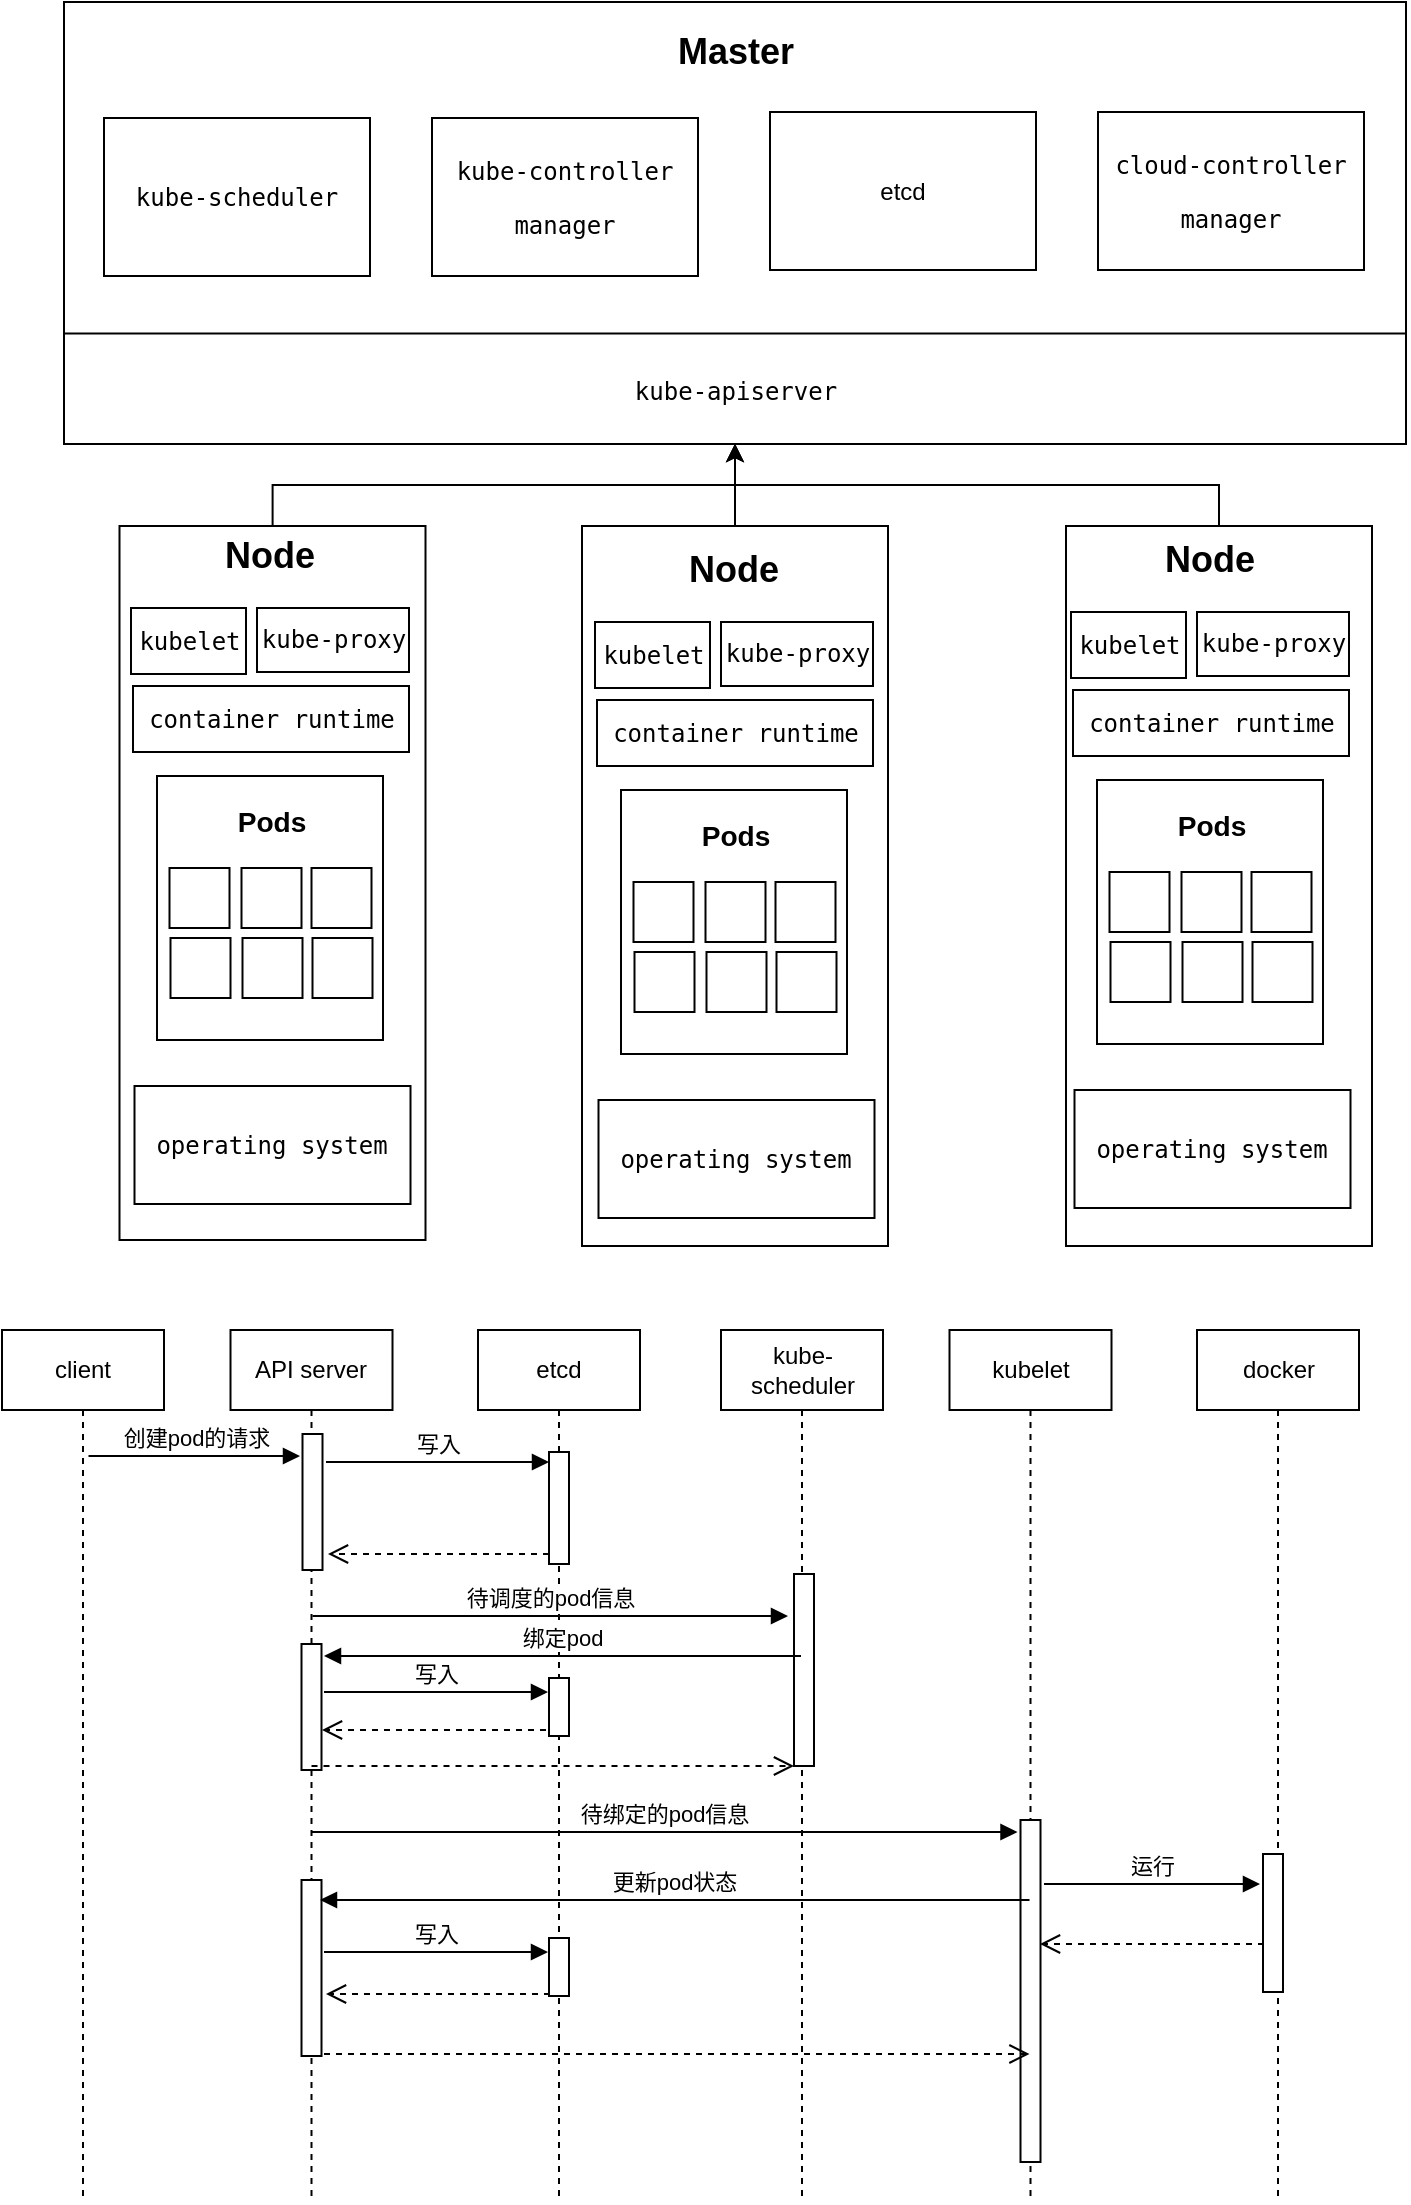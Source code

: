 <mxfile version="24.4.8" type="github">
  <diagram name="第 1 页" id="wH5PDqUqGCJ1FevBNGRv">
    <mxGraphModel dx="1306" dy="658" grid="0" gridSize="10" guides="1" tooltips="1" connect="1" arrows="1" fold="1" page="1" pageScale="1" pageWidth="827" pageHeight="1169" math="0" shadow="0">
      <root>
        <mxCell id="0" />
        <mxCell id="1" parent="0" />
        <mxCell id="e2egEsfc0hDd3P4DWXBd-1" value="&lt;h2 style=&quot;line-height: 170%;&quot;&gt;&lt;br&gt;&lt;/h2&gt;" style="rounded=0;whiteSpace=wrap;html=1;" parent="1" vertex="1">
          <mxGeometry x="70" y="118" width="671" height="221" as="geometry" />
        </mxCell>
        <mxCell id="e2egEsfc0hDd3P4DWXBd-2" value="&lt;pre&gt;kube-scheduler&lt;/pre&gt;" style="rounded=0;whiteSpace=wrap;html=1;" parent="1" vertex="1">
          <mxGeometry x="90" y="176" width="133" height="79" as="geometry" />
        </mxCell>
        <mxCell id="e2egEsfc0hDd3P4DWXBd-3" value="&lt;h2&gt;Master&lt;/h2&gt;" style="text;strokeColor=none;align=center;fillColor=none;html=1;verticalAlign=middle;whiteSpace=wrap;rounded=0;" parent="1" vertex="1">
          <mxGeometry x="375.5" y="128" width="60" height="30" as="geometry" />
        </mxCell>
        <mxCell id="e2egEsfc0hDd3P4DWXBd-10" value="" style="endArrow=none;html=1;rounded=0;entryX=1;entryY=0.75;entryDx=0;entryDy=0;exitX=0;exitY=0.75;exitDx=0;exitDy=0;" parent="1" source="e2egEsfc0hDd3P4DWXBd-1" target="e2egEsfc0hDd3P4DWXBd-1" edge="1">
          <mxGeometry width="50" height="50" relative="1" as="geometry">
            <mxPoint x="69" y="290" as="sourcePoint" />
            <mxPoint x="469" y="384" as="targetPoint" />
          </mxGeometry>
        </mxCell>
        <mxCell id="e2egEsfc0hDd3P4DWXBd-11" value="&lt;pre&gt;kube-apiserver&lt;/pre&gt;" style="text;strokeColor=none;align=center;fillColor=none;html=1;verticalAlign=middle;whiteSpace=wrap;rounded=0;" parent="1" vertex="1">
          <mxGeometry x="319.5" y="298" width="172" height="30" as="geometry" />
        </mxCell>
        <mxCell id="e2egEsfc0hDd3P4DWXBd-12" value="&lt;pre&gt;&lt;pre&gt;kube-controller&lt;/pre&gt;&lt;pre&gt;manager&lt;/pre&gt;&lt;/pre&gt;" style="rounded=0;whiteSpace=wrap;html=1;" parent="1" vertex="1">
          <mxGeometry x="254" y="176" width="133" height="79" as="geometry" />
        </mxCell>
        <mxCell id="e2egEsfc0hDd3P4DWXBd-13" value="&lt;pre&gt;&lt;span style=&quot;font-family: Helvetica; white-space: normal;&quot;&gt;etcd&lt;/span&gt;&lt;br&gt;&lt;/pre&gt;" style="rounded=0;whiteSpace=wrap;html=1;" parent="1" vertex="1">
          <mxGeometry x="423" y="173" width="133" height="79" as="geometry" />
        </mxCell>
        <mxCell id="e2egEsfc0hDd3P4DWXBd-14" value="&lt;pre&gt;&lt;pre&gt;cloud-controller&lt;/pre&gt;&lt;pre&gt;manager&lt;/pre&gt;&lt;/pre&gt;" style="rounded=0;whiteSpace=wrap;html=1;" parent="1" vertex="1">
          <mxGeometry x="587" y="173" width="133" height="79" as="geometry" />
        </mxCell>
        <mxCell id="e2egEsfc0hDd3P4DWXBd-70" style="edgeStyle=orthogonalEdgeStyle;rounded=0;orthogonalLoop=1;jettySize=auto;html=1;entryX=0.5;entryY=1;entryDx=0;entryDy=0;" parent="1" source="e2egEsfc0hDd3P4DWXBd-15" target="e2egEsfc0hDd3P4DWXBd-1" edge="1">
          <mxGeometry relative="1" as="geometry" />
        </mxCell>
        <mxCell id="e2egEsfc0hDd3P4DWXBd-15" value="" style="rounded=0;whiteSpace=wrap;html=1;" parent="1" vertex="1">
          <mxGeometry x="97.75" y="380" width="153" height="357" as="geometry" />
        </mxCell>
        <mxCell id="e2egEsfc0hDd3P4DWXBd-16" value="&lt;h2&gt;Node&lt;/h2&gt;" style="text;strokeColor=none;align=center;fillColor=none;html=1;verticalAlign=middle;whiteSpace=wrap;rounded=0;" parent="1" vertex="1">
          <mxGeometry x="143" y="380" width="60" height="30" as="geometry" />
        </mxCell>
        <mxCell id="e2egEsfc0hDd3P4DWXBd-19" value="&lt;pre&gt;kubelet&lt;/pre&gt;" style="rounded=0;whiteSpace=wrap;html=1;" parent="1" vertex="1">
          <mxGeometry x="103.5" y="421" width="57.5" height="33" as="geometry" />
        </mxCell>
        <mxCell id="e2egEsfc0hDd3P4DWXBd-21" value="&lt;pre&gt;kube-proxy&lt;/pre&gt;" style="rounded=0;whiteSpace=wrap;html=1;" parent="1" vertex="1">
          <mxGeometry x="166.5" y="421" width="76" height="32" as="geometry" />
        </mxCell>
        <mxCell id="e2egEsfc0hDd3P4DWXBd-22" value="&lt;pre&gt;&lt;br&gt;&lt;/pre&gt;" style="rounded=0;whiteSpace=wrap;html=1;" parent="1" vertex="1">
          <mxGeometry x="116.5" y="505" width="113" height="132" as="geometry" />
        </mxCell>
        <mxCell id="e2egEsfc0hDd3P4DWXBd-23" value="&lt;h3&gt;Pods&lt;/h3&gt;" style="text;strokeColor=none;align=center;fillColor=none;html=1;verticalAlign=middle;whiteSpace=wrap;rounded=0;" parent="1" vertex="1">
          <mxGeometry x="143.5" y="513" width="60" height="30" as="geometry" />
        </mxCell>
        <mxCell id="e2egEsfc0hDd3P4DWXBd-24" value="" style="rounded=0;whiteSpace=wrap;html=1;" parent="1" vertex="1">
          <mxGeometry x="122.75" y="551" width="30" height="30" as="geometry" />
        </mxCell>
        <mxCell id="e2egEsfc0hDd3P4DWXBd-26" value="" style="rounded=0;whiteSpace=wrap;html=1;" parent="1" vertex="1">
          <mxGeometry x="158.75" y="551" width="30" height="30" as="geometry" />
        </mxCell>
        <mxCell id="e2egEsfc0hDd3P4DWXBd-27" value="" style="rounded=0;whiteSpace=wrap;html=1;" parent="1" vertex="1">
          <mxGeometry x="193.75" y="551" width="30" height="30" as="geometry" />
        </mxCell>
        <mxCell id="e2egEsfc0hDd3P4DWXBd-29" value="" style="rounded=0;whiteSpace=wrap;html=1;" parent="1" vertex="1">
          <mxGeometry x="123.25" y="586" width="30" height="30" as="geometry" />
        </mxCell>
        <mxCell id="e2egEsfc0hDd3P4DWXBd-30" value="" style="rounded=0;whiteSpace=wrap;html=1;" parent="1" vertex="1">
          <mxGeometry x="159.25" y="586" width="30" height="30" as="geometry" />
        </mxCell>
        <mxCell id="e2egEsfc0hDd3P4DWXBd-31" value="" style="rounded=0;whiteSpace=wrap;html=1;" parent="1" vertex="1">
          <mxGeometry x="194.25" y="586" width="30" height="30" as="geometry" />
        </mxCell>
        <mxCell id="e2egEsfc0hDd3P4DWXBd-39" value="&lt;pre&gt;container runtime&lt;/pre&gt;" style="rounded=0;whiteSpace=wrap;html=1;" parent="1" vertex="1">
          <mxGeometry x="104.5" y="460" width="138" height="33" as="geometry" />
        </mxCell>
        <mxCell id="e2egEsfc0hDd3P4DWXBd-40" value="&lt;pre&gt;operating system&lt;/pre&gt;" style="rounded=0;whiteSpace=wrap;html=1;" parent="1" vertex="1">
          <mxGeometry x="105.25" y="660" width="138" height="59" as="geometry" />
        </mxCell>
        <mxCell id="e2egEsfc0hDd3P4DWXBd-74" style="edgeStyle=orthogonalEdgeStyle;rounded=0;orthogonalLoop=1;jettySize=auto;html=1;entryX=0.5;entryY=1;entryDx=0;entryDy=0;" parent="1" source="e2egEsfc0hDd3P4DWXBd-41" target="e2egEsfc0hDd3P4DWXBd-1" edge="1">
          <mxGeometry relative="1" as="geometry" />
        </mxCell>
        <mxCell id="e2egEsfc0hDd3P4DWXBd-41" value="" style="rounded=0;whiteSpace=wrap;html=1;" parent="1" vertex="1">
          <mxGeometry x="329" y="380" width="153" height="360" as="geometry" />
        </mxCell>
        <mxCell id="e2egEsfc0hDd3P4DWXBd-42" value="&lt;h2&gt;Node&lt;/h2&gt;" style="text;strokeColor=none;align=center;fillColor=none;html=1;verticalAlign=middle;whiteSpace=wrap;rounded=0;" parent="1" vertex="1">
          <mxGeometry x="375" y="387" width="60" height="30" as="geometry" />
        </mxCell>
        <mxCell id="e2egEsfc0hDd3P4DWXBd-43" value="&lt;pre&gt;kubelet&lt;/pre&gt;" style="rounded=0;whiteSpace=wrap;html=1;" parent="1" vertex="1">
          <mxGeometry x="335.5" y="428" width="57.5" height="33" as="geometry" />
        </mxCell>
        <mxCell id="e2egEsfc0hDd3P4DWXBd-44" value="&lt;pre&gt;kube-proxy&lt;/pre&gt;" style="rounded=0;whiteSpace=wrap;html=1;" parent="1" vertex="1">
          <mxGeometry x="398.5" y="428" width="76" height="32" as="geometry" />
        </mxCell>
        <mxCell id="e2egEsfc0hDd3P4DWXBd-45" value="&lt;pre&gt;&lt;br&gt;&lt;/pre&gt;" style="rounded=0;whiteSpace=wrap;html=1;" parent="1" vertex="1">
          <mxGeometry x="348.5" y="512" width="113" height="132" as="geometry" />
        </mxCell>
        <mxCell id="e2egEsfc0hDd3P4DWXBd-46" value="&lt;h3&gt;Pods&lt;/h3&gt;" style="text;strokeColor=none;align=center;fillColor=none;html=1;verticalAlign=middle;whiteSpace=wrap;rounded=0;" parent="1" vertex="1">
          <mxGeometry x="375.5" y="520" width="60" height="30" as="geometry" />
        </mxCell>
        <mxCell id="e2egEsfc0hDd3P4DWXBd-47" value="" style="rounded=0;whiteSpace=wrap;html=1;" parent="1" vertex="1">
          <mxGeometry x="354.75" y="558" width="30" height="30" as="geometry" />
        </mxCell>
        <mxCell id="e2egEsfc0hDd3P4DWXBd-48" value="" style="rounded=0;whiteSpace=wrap;html=1;" parent="1" vertex="1">
          <mxGeometry x="390.75" y="558" width="30" height="30" as="geometry" />
        </mxCell>
        <mxCell id="e2egEsfc0hDd3P4DWXBd-49" value="" style="rounded=0;whiteSpace=wrap;html=1;" parent="1" vertex="1">
          <mxGeometry x="425.75" y="558" width="30" height="30" as="geometry" />
        </mxCell>
        <mxCell id="e2egEsfc0hDd3P4DWXBd-50" value="" style="rounded=0;whiteSpace=wrap;html=1;" parent="1" vertex="1">
          <mxGeometry x="355.25" y="593" width="30" height="30" as="geometry" />
        </mxCell>
        <mxCell id="e2egEsfc0hDd3P4DWXBd-51" value="" style="rounded=0;whiteSpace=wrap;html=1;" parent="1" vertex="1">
          <mxGeometry x="391.25" y="593" width="30" height="30" as="geometry" />
        </mxCell>
        <mxCell id="e2egEsfc0hDd3P4DWXBd-52" value="" style="rounded=0;whiteSpace=wrap;html=1;" parent="1" vertex="1">
          <mxGeometry x="426.25" y="593" width="30" height="30" as="geometry" />
        </mxCell>
        <mxCell id="e2egEsfc0hDd3P4DWXBd-53" value="&lt;pre&gt;container runtime&lt;/pre&gt;" style="rounded=0;whiteSpace=wrap;html=1;" parent="1" vertex="1">
          <mxGeometry x="336.5" y="467" width="138" height="33" as="geometry" />
        </mxCell>
        <mxCell id="e2egEsfc0hDd3P4DWXBd-54" value="&lt;pre&gt;operating system&lt;/pre&gt;" style="rounded=0;whiteSpace=wrap;html=1;" parent="1" vertex="1">
          <mxGeometry x="337.25" y="667" width="138" height="59" as="geometry" />
        </mxCell>
        <mxCell id="e2egEsfc0hDd3P4DWXBd-73" style="edgeStyle=orthogonalEdgeStyle;rounded=0;orthogonalLoop=1;jettySize=auto;html=1;entryX=0.5;entryY=1;entryDx=0;entryDy=0;" parent="1" source="e2egEsfc0hDd3P4DWXBd-55" target="e2egEsfc0hDd3P4DWXBd-1" edge="1">
          <mxGeometry relative="1" as="geometry" />
        </mxCell>
        <mxCell id="e2egEsfc0hDd3P4DWXBd-55" value="" style="rounded=0;whiteSpace=wrap;html=1;" parent="1" vertex="1">
          <mxGeometry x="571" y="380" width="153" height="360" as="geometry" />
        </mxCell>
        <mxCell id="e2egEsfc0hDd3P4DWXBd-56" value="&lt;h2&gt;Node&lt;/h2&gt;" style="text;strokeColor=none;align=center;fillColor=none;html=1;verticalAlign=middle;whiteSpace=wrap;rounded=0;" parent="1" vertex="1">
          <mxGeometry x="613" y="382" width="60" height="30" as="geometry" />
        </mxCell>
        <mxCell id="e2egEsfc0hDd3P4DWXBd-57" value="&lt;pre&gt;kubelet&lt;/pre&gt;" style="rounded=0;whiteSpace=wrap;html=1;" parent="1" vertex="1">
          <mxGeometry x="573.5" y="423" width="57.5" height="33" as="geometry" />
        </mxCell>
        <mxCell id="e2egEsfc0hDd3P4DWXBd-58" value="&lt;pre&gt;kube-proxy&lt;/pre&gt;" style="rounded=0;whiteSpace=wrap;html=1;" parent="1" vertex="1">
          <mxGeometry x="636.5" y="423" width="76" height="32" as="geometry" />
        </mxCell>
        <mxCell id="e2egEsfc0hDd3P4DWXBd-59" value="&lt;pre&gt;&lt;br&gt;&lt;/pre&gt;" style="rounded=0;whiteSpace=wrap;html=1;" parent="1" vertex="1">
          <mxGeometry x="586.5" y="507" width="113" height="132" as="geometry" />
        </mxCell>
        <mxCell id="e2egEsfc0hDd3P4DWXBd-60" value="&lt;h3&gt;Pods&lt;/h3&gt;" style="text;strokeColor=none;align=center;fillColor=none;html=1;verticalAlign=middle;whiteSpace=wrap;rounded=0;" parent="1" vertex="1">
          <mxGeometry x="613.5" y="515" width="60" height="30" as="geometry" />
        </mxCell>
        <mxCell id="e2egEsfc0hDd3P4DWXBd-61" value="" style="rounded=0;whiteSpace=wrap;html=1;" parent="1" vertex="1">
          <mxGeometry x="592.75" y="553" width="30" height="30" as="geometry" />
        </mxCell>
        <mxCell id="e2egEsfc0hDd3P4DWXBd-62" value="" style="rounded=0;whiteSpace=wrap;html=1;" parent="1" vertex="1">
          <mxGeometry x="628.75" y="553" width="30" height="30" as="geometry" />
        </mxCell>
        <mxCell id="e2egEsfc0hDd3P4DWXBd-63" value="" style="rounded=0;whiteSpace=wrap;html=1;" parent="1" vertex="1">
          <mxGeometry x="663.75" y="553" width="30" height="30" as="geometry" />
        </mxCell>
        <mxCell id="e2egEsfc0hDd3P4DWXBd-64" value="" style="rounded=0;whiteSpace=wrap;html=1;" parent="1" vertex="1">
          <mxGeometry x="593.25" y="588" width="30" height="30" as="geometry" />
        </mxCell>
        <mxCell id="e2egEsfc0hDd3P4DWXBd-65" value="" style="rounded=0;whiteSpace=wrap;html=1;" parent="1" vertex="1">
          <mxGeometry x="629.25" y="588" width="30" height="30" as="geometry" />
        </mxCell>
        <mxCell id="e2egEsfc0hDd3P4DWXBd-66" value="" style="rounded=0;whiteSpace=wrap;html=1;" parent="1" vertex="1">
          <mxGeometry x="664.25" y="588" width="30" height="30" as="geometry" />
        </mxCell>
        <mxCell id="e2egEsfc0hDd3P4DWXBd-67" value="&lt;pre&gt;container runtime&lt;/pre&gt;" style="rounded=0;whiteSpace=wrap;html=1;" parent="1" vertex="1">
          <mxGeometry x="574.5" y="462" width="138" height="33" as="geometry" />
        </mxCell>
        <mxCell id="e2egEsfc0hDd3P4DWXBd-68" value="&lt;pre&gt;operating system&lt;/pre&gt;" style="rounded=0;whiteSpace=wrap;html=1;" parent="1" vertex="1">
          <mxGeometry x="575.25" y="662" width="138" height="59" as="geometry" />
        </mxCell>
        <mxCell id="70zg-Wr7ftalEUocuVIk-8" value="client" style="shape=umlLifeline;perimeter=lifelinePerimeter;whiteSpace=wrap;html=1;container=1;dropTarget=0;collapsible=0;recursiveResize=0;outlineConnect=0;portConstraint=eastwest;newEdgeStyle={&quot;curved&quot;:0,&quot;rounded&quot;:0};" vertex="1" parent="1">
          <mxGeometry x="39" y="782" width="81" height="436" as="geometry" />
        </mxCell>
        <mxCell id="70zg-Wr7ftalEUocuVIk-13" value="API server" style="shape=umlLifeline;perimeter=lifelinePerimeter;whiteSpace=wrap;html=1;container=1;dropTarget=0;collapsible=0;recursiveResize=0;outlineConnect=0;portConstraint=eastwest;newEdgeStyle={&quot;curved&quot;:0,&quot;rounded&quot;:0};" vertex="1" parent="1">
          <mxGeometry x="153.25" y="782" width="81" height="436" as="geometry" />
        </mxCell>
        <mxCell id="70zg-Wr7ftalEUocuVIk-22" value="" style="html=1;points=[[0,0,0,0,5],[0,1,0,0,-5],[1,0,0,0,5],[1,1,0,0,-5]];perimeter=orthogonalPerimeter;outlineConnect=0;targetShapes=umlLifeline;portConstraint=eastwest;newEdgeStyle={&quot;curved&quot;:0,&quot;rounded&quot;:0};" vertex="1" parent="70zg-Wr7ftalEUocuVIk-13">
          <mxGeometry x="36" y="52" width="10" height="68" as="geometry" />
        </mxCell>
        <mxCell id="70zg-Wr7ftalEUocuVIk-25" value="" style="html=1;points=[[0,0,0,0,5],[0,1,0,0,-5],[1,0,0,0,5],[1,1,0,0,-5]];perimeter=orthogonalPerimeter;outlineConnect=0;targetShapes=umlLifeline;portConstraint=eastwest;newEdgeStyle={&quot;curved&quot;:0,&quot;rounded&quot;:0};" vertex="1" parent="70zg-Wr7ftalEUocuVIk-13">
          <mxGeometry x="35.5" y="157" width="10" height="63" as="geometry" />
        </mxCell>
        <mxCell id="70zg-Wr7ftalEUocuVIk-37" value="" style="html=1;points=[[0,0,0,0,5],[0,1,0,0,-5],[1,0,0,0,5],[1,1,0,0,-5]];perimeter=orthogonalPerimeter;outlineConnect=0;targetShapes=umlLifeline;portConstraint=eastwest;newEdgeStyle={&quot;curved&quot;:0,&quot;rounded&quot;:0};" vertex="1" parent="70zg-Wr7ftalEUocuVIk-13">
          <mxGeometry x="35.5" y="275" width="10" height="88" as="geometry" />
        </mxCell>
        <mxCell id="70zg-Wr7ftalEUocuVIk-14" value="etcd" style="shape=umlLifeline;perimeter=lifelinePerimeter;whiteSpace=wrap;html=1;container=1;dropTarget=0;collapsible=0;recursiveResize=0;outlineConnect=0;portConstraint=eastwest;newEdgeStyle={&quot;curved&quot;:0,&quot;rounded&quot;:0};" vertex="1" parent="1">
          <mxGeometry x="277" y="782" width="81" height="436" as="geometry" />
        </mxCell>
        <mxCell id="70zg-Wr7ftalEUocuVIk-18" value="" style="html=1;points=[[0,0,0,0,5],[0,1,0,0,-5],[1,0,0,0,5],[1,1,0,0,-5]];perimeter=orthogonalPerimeter;outlineConnect=0;targetShapes=umlLifeline;portConstraint=eastwest;newEdgeStyle={&quot;curved&quot;:0,&quot;rounded&quot;:0};" vertex="1" parent="70zg-Wr7ftalEUocuVIk-14">
          <mxGeometry x="35.5" y="61" width="10" height="56" as="geometry" />
        </mxCell>
        <mxCell id="70zg-Wr7ftalEUocuVIk-28" value="" style="html=1;points=[[0,0,0,0,5],[0,1,0,0,-5],[1,0,0,0,5],[1,1,0,0,-5]];perimeter=orthogonalPerimeter;outlineConnect=0;targetShapes=umlLifeline;portConstraint=eastwest;newEdgeStyle={&quot;curved&quot;:0,&quot;rounded&quot;:0};" vertex="1" parent="70zg-Wr7ftalEUocuVIk-14">
          <mxGeometry x="35.5" y="174" width="10" height="29" as="geometry" />
        </mxCell>
        <mxCell id="70zg-Wr7ftalEUocuVIk-39" value="" style="html=1;points=[[0,0,0,0,5],[0,1,0,0,-5],[1,0,0,0,5],[1,1,0,0,-5]];perimeter=orthogonalPerimeter;outlineConnect=0;targetShapes=umlLifeline;portConstraint=eastwest;newEdgeStyle={&quot;curved&quot;:0,&quot;rounded&quot;:0};" vertex="1" parent="70zg-Wr7ftalEUocuVIk-14">
          <mxGeometry x="35.5" y="304" width="10" height="29" as="geometry" />
        </mxCell>
        <mxCell id="70zg-Wr7ftalEUocuVIk-15" value="kube-scheduler" style="shape=umlLifeline;perimeter=lifelinePerimeter;whiteSpace=wrap;html=1;container=1;dropTarget=0;collapsible=0;recursiveResize=0;outlineConnect=0;portConstraint=eastwest;newEdgeStyle={&quot;curved&quot;:0,&quot;rounded&quot;:0};" vertex="1" parent="1">
          <mxGeometry x="398.5" y="782" width="81" height="436" as="geometry" />
        </mxCell>
        <mxCell id="70zg-Wr7ftalEUocuVIk-23" value="" style="html=1;points=[[0,0,0,0,5],[0,1,0,0,-5],[1,0,0,0,5],[1,1,0,0,-5]];perimeter=orthogonalPerimeter;outlineConnect=0;targetShapes=umlLifeline;portConstraint=eastwest;newEdgeStyle={&quot;curved&quot;:0,&quot;rounded&quot;:0};" vertex="1" parent="70zg-Wr7ftalEUocuVIk-15">
          <mxGeometry x="36.5" y="122" width="10" height="96" as="geometry" />
        </mxCell>
        <mxCell id="70zg-Wr7ftalEUocuVIk-16" value="kubelet" style="shape=umlLifeline;perimeter=lifelinePerimeter;whiteSpace=wrap;html=1;container=1;dropTarget=0;collapsible=0;recursiveResize=0;outlineConnect=0;portConstraint=eastwest;newEdgeStyle={&quot;curved&quot;:0,&quot;rounded&quot;:0};" vertex="1" parent="1">
          <mxGeometry x="512.75" y="782" width="81" height="436" as="geometry" />
        </mxCell>
        <mxCell id="70zg-Wr7ftalEUocuVIk-34" value="" style="html=1;points=[[0,0,0,0,5],[0,1,0,0,-5],[1,0,0,0,5],[1,1,0,0,-5]];perimeter=orthogonalPerimeter;outlineConnect=0;targetShapes=umlLifeline;portConstraint=eastwest;newEdgeStyle={&quot;curved&quot;:0,&quot;rounded&quot;:0};" vertex="1" parent="70zg-Wr7ftalEUocuVIk-16">
          <mxGeometry x="35.5" y="245" width="10" height="171" as="geometry" />
        </mxCell>
        <mxCell id="70zg-Wr7ftalEUocuVIk-17" value="docker" style="shape=umlLifeline;perimeter=lifelinePerimeter;whiteSpace=wrap;html=1;container=1;dropTarget=0;collapsible=0;recursiveResize=0;outlineConnect=0;portConstraint=eastwest;newEdgeStyle={&quot;curved&quot;:0,&quot;rounded&quot;:0};" vertex="1" parent="1">
          <mxGeometry x="636.5" y="782" width="81" height="436" as="geometry" />
        </mxCell>
        <mxCell id="70zg-Wr7ftalEUocuVIk-42" value="" style="html=1;points=[[0,0,0,0,5],[0,1,0,0,-5],[1,0,0,0,5],[1,1,0,0,-5]];perimeter=orthogonalPerimeter;outlineConnect=0;targetShapes=umlLifeline;portConstraint=eastwest;newEdgeStyle={&quot;curved&quot;:0,&quot;rounded&quot;:0};" vertex="1" parent="70zg-Wr7ftalEUocuVIk-17">
          <mxGeometry x="33" y="262" width="10" height="69" as="geometry" />
        </mxCell>
        <mxCell id="70zg-Wr7ftalEUocuVIk-21" value="创建pod的请求" style="html=1;verticalAlign=bottom;endArrow=block;curved=0;rounded=0;" edge="1" parent="1">
          <mxGeometry x="0.009" relative="1" as="geometry">
            <mxPoint x="82.25" y="845" as="sourcePoint" />
            <mxPoint x="188" y="845" as="targetPoint" />
            <mxPoint as="offset" />
          </mxGeometry>
        </mxCell>
        <mxCell id="70zg-Wr7ftalEUocuVIk-19" value="写入" style="html=1;verticalAlign=bottom;endArrow=block;curved=0;rounded=0;entryX=0;entryY=0;entryDx=0;entryDy=5;" edge="1" target="70zg-Wr7ftalEUocuVIk-18" parent="1">
          <mxGeometry relative="1" as="geometry">
            <mxPoint x="201" y="848" as="sourcePoint" />
          </mxGeometry>
        </mxCell>
        <mxCell id="70zg-Wr7ftalEUocuVIk-20" value="" style="html=1;verticalAlign=bottom;endArrow=open;dashed=1;endSize=8;curved=0;rounded=0;exitX=0;exitY=1;exitDx=0;exitDy=-5;" edge="1" source="70zg-Wr7ftalEUocuVIk-18" parent="1">
          <mxGeometry relative="1" as="geometry">
            <mxPoint x="202" y="894" as="targetPoint" />
          </mxGeometry>
        </mxCell>
        <mxCell id="70zg-Wr7ftalEUocuVIk-24" value="待调度的pod信息" style="html=1;verticalAlign=bottom;endArrow=block;curved=0;rounded=0;" edge="1" parent="1">
          <mxGeometry width="80" relative="1" as="geometry">
            <mxPoint x="194.25" y="925" as="sourcePoint" />
            <mxPoint x="432" y="925" as="targetPoint" />
          </mxGeometry>
        </mxCell>
        <mxCell id="70zg-Wr7ftalEUocuVIk-27" value="绑定pod" style="html=1;verticalAlign=bottom;endArrow=block;curved=0;rounded=0;" edge="1" parent="1" source="70zg-Wr7ftalEUocuVIk-15">
          <mxGeometry width="80" relative="1" as="geometry">
            <mxPoint x="294.75" y="945" as="sourcePoint" />
            <mxPoint x="200" y="945" as="targetPoint" />
          </mxGeometry>
        </mxCell>
        <mxCell id="70zg-Wr7ftalEUocuVIk-30" value="写入" style="html=1;verticalAlign=bottom;endArrow=block;curved=0;rounded=0;" edge="1" parent="1">
          <mxGeometry width="80" relative="1" as="geometry">
            <mxPoint x="200" y="963" as="sourcePoint" />
            <mxPoint x="312" y="963" as="targetPoint" />
          </mxGeometry>
        </mxCell>
        <mxCell id="70zg-Wr7ftalEUocuVIk-32" value="" style="html=1;verticalAlign=bottom;endArrow=open;dashed=1;endSize=8;curved=0;rounded=0;" edge="1" parent="1">
          <mxGeometry relative="1" as="geometry">
            <mxPoint x="311" y="982" as="sourcePoint" />
            <mxPoint x="199" y="982" as="targetPoint" />
          </mxGeometry>
        </mxCell>
        <mxCell id="70zg-Wr7ftalEUocuVIk-33" value="" style="html=1;verticalAlign=bottom;endArrow=open;dashed=1;endSize=8;curved=0;rounded=0;" edge="1" parent="1" source="70zg-Wr7ftalEUocuVIk-13" target="70zg-Wr7ftalEUocuVIk-23">
          <mxGeometry relative="1" as="geometry">
            <mxPoint x="303" y="1022" as="sourcePoint" />
            <mxPoint x="223" y="1022" as="targetPoint" />
          </mxGeometry>
        </mxCell>
        <mxCell id="70zg-Wr7ftalEUocuVIk-36" value="待绑定的pod信息" style="html=1;verticalAlign=bottom;endArrow=block;curved=0;rounded=0;" edge="1" parent="1" source="70zg-Wr7ftalEUocuVIk-13">
          <mxGeometry width="80" relative="1" as="geometry">
            <mxPoint x="309" y="1033" as="sourcePoint" />
            <mxPoint x="546.75" y="1033" as="targetPoint" />
          </mxGeometry>
        </mxCell>
        <mxCell id="70zg-Wr7ftalEUocuVIk-38" value="更新pod状态" style="html=1;verticalAlign=bottom;endArrow=block;curved=0;rounded=0;" edge="1" parent="1" source="70zg-Wr7ftalEUocuVIk-16">
          <mxGeometry x="0.002" width="80" relative="1" as="geometry">
            <mxPoint x="437" y="1067" as="sourcePoint" />
            <mxPoint x="198" y="1067" as="targetPoint" />
            <mxPoint as="offset" />
          </mxGeometry>
        </mxCell>
        <mxCell id="70zg-Wr7ftalEUocuVIk-40" value="写入" style="html=1;verticalAlign=bottom;endArrow=block;curved=0;rounded=0;" edge="1" parent="1">
          <mxGeometry width="80" relative="1" as="geometry">
            <mxPoint x="200" y="1093" as="sourcePoint" />
            <mxPoint x="312" y="1093" as="targetPoint" />
          </mxGeometry>
        </mxCell>
        <mxCell id="70zg-Wr7ftalEUocuVIk-41" value="" style="html=1;verticalAlign=bottom;endArrow=open;dashed=1;endSize=8;curved=0;rounded=0;" edge="1" parent="1">
          <mxGeometry relative="1" as="geometry">
            <mxPoint x="313" y="1114" as="sourcePoint" />
            <mxPoint x="201" y="1114" as="targetPoint" />
          </mxGeometry>
        </mxCell>
        <mxCell id="70zg-Wr7ftalEUocuVIk-43" value="运行" style="html=1;verticalAlign=bottom;endArrow=block;curved=0;rounded=0;" edge="1" parent="1">
          <mxGeometry width="80" relative="1" as="geometry">
            <mxPoint x="560" y="1059" as="sourcePoint" />
            <mxPoint x="668" y="1059" as="targetPoint" />
          </mxGeometry>
        </mxCell>
        <mxCell id="70zg-Wr7ftalEUocuVIk-44" value="" style="html=1;verticalAlign=bottom;endArrow=open;dashed=1;endSize=8;curved=0;rounded=0;" edge="1" parent="1">
          <mxGeometry relative="1" as="geometry">
            <mxPoint x="670" y="1089" as="sourcePoint" />
            <mxPoint x="558" y="1089" as="targetPoint" />
          </mxGeometry>
        </mxCell>
        <mxCell id="70zg-Wr7ftalEUocuVIk-45" value="" style="html=1;verticalAlign=bottom;endArrow=open;dashed=1;endSize=8;curved=0;rounded=0;" edge="1" parent="1" target="70zg-Wr7ftalEUocuVIk-16">
          <mxGeometry relative="1" as="geometry">
            <mxPoint x="200" y="1144" as="sourcePoint" />
            <mxPoint x="499.75" y="1144" as="targetPoint" />
          </mxGeometry>
        </mxCell>
      </root>
    </mxGraphModel>
  </diagram>
</mxfile>
